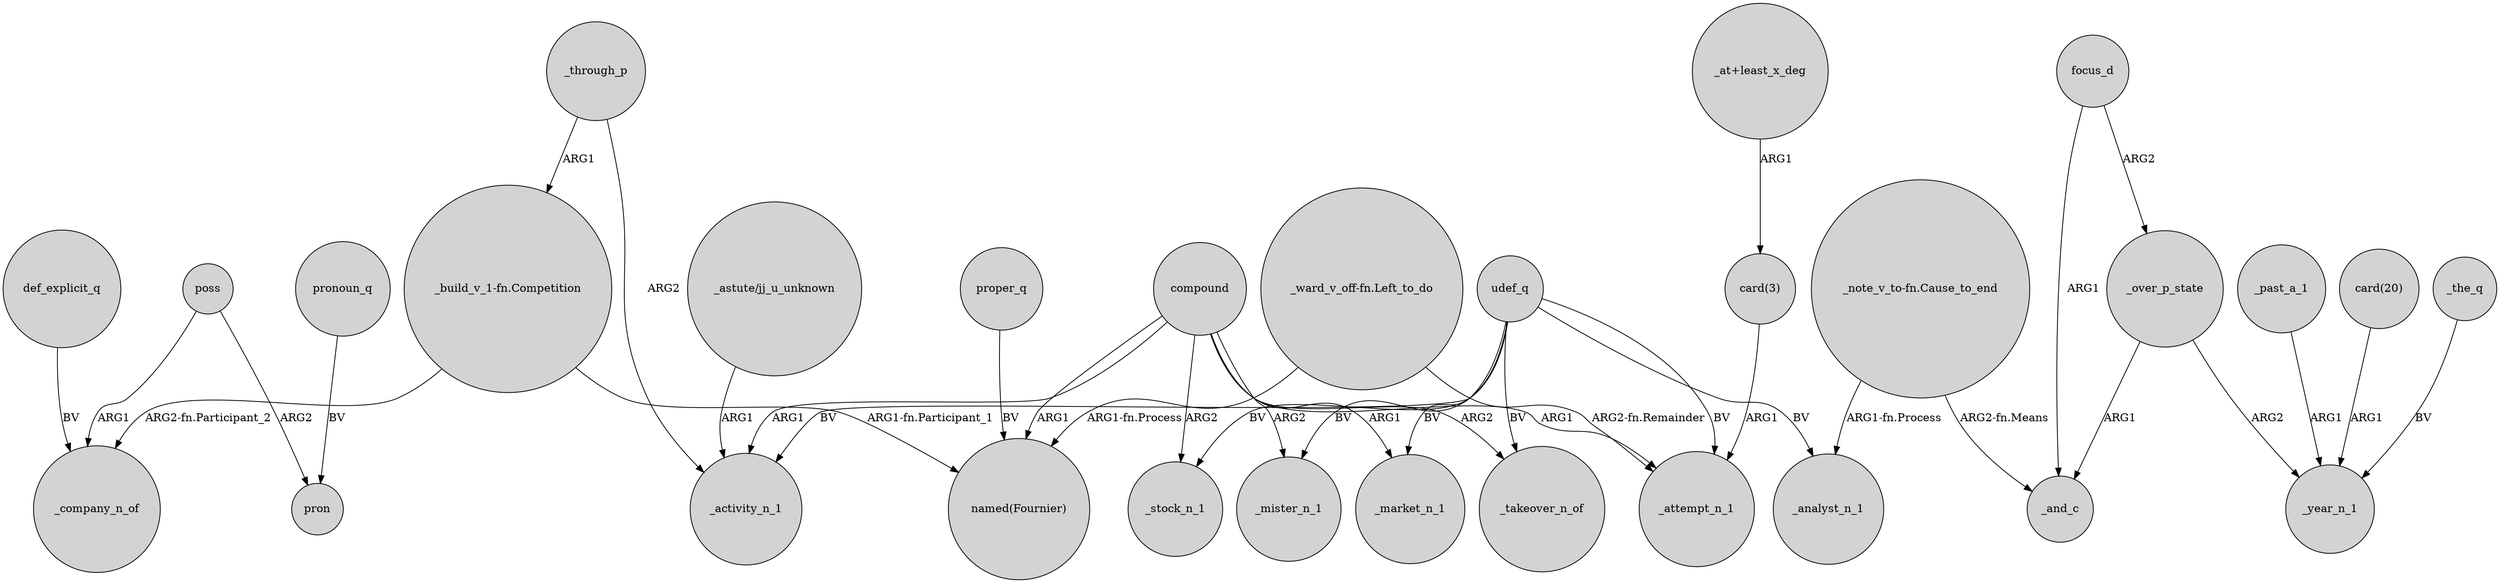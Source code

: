 digraph {
	node [shape=circle style=filled]
	udef_q -> _market_n_1 [label=BV]
	compound -> _mister_n_1 [label=ARG2]
	proper_q -> "named(Fournier)" [label=BV]
	"_note_v_to-fn.Cause_to_end" -> _analyst_n_1 [label="ARG1-fn.Process"]
	_over_p_state -> _and_c [label=ARG1]
	compound -> "named(Fournier)" [label=ARG1]
	udef_q -> _analyst_n_1 [label=BV]
	compound -> _attempt_n_1 [label=ARG1]
	_through_p -> "_build_v_1-fn.Competition" [label=ARG1]
	udef_q -> _mister_n_1 [label=BV]
	"_note_v_to-fn.Cause_to_end" -> _and_c [label="ARG2-fn.Means"]
	pronoun_q -> pron [label=BV]
	udef_q -> _takeover_n_of [label=BV]
	poss -> pron [label=ARG2]
	udef_q -> _stock_n_1 [label=BV]
	"_build_v_1-fn.Competition" -> _company_n_of [label="ARG2-fn.Participant_2"]
	"card(20)" -> _year_n_1 [label=ARG1]
	_the_q -> _year_n_1 [label=BV]
	_through_p -> _activity_n_1 [label=ARG2]
	compound -> _stock_n_1 [label=ARG2]
	compound -> _activity_n_1 [label=ARG1]
	focus_d -> _and_c [label=ARG1]
	"_ward_v_off-fn.Left_to_do" -> _attempt_n_1 [label="ARG2-fn.Remainder"]
	"_astute/jj_u_unknown" -> _activity_n_1 [label=ARG1]
	"_build_v_1-fn.Competition" -> "named(Fournier)" [label="ARG1-fn.Participant_1"]
	_past_a_1 -> _year_n_1 [label=ARG1]
	"_ward_v_off-fn.Left_to_do" -> "named(Fournier)" [label="ARG1-fn.Process"]
	poss -> _company_n_of [label=ARG1]
	"_at+least_x_deg" -> "card(3)" [label=ARG1]
	compound -> _takeover_n_of [label=ARG2]
	def_explicit_q -> _company_n_of [label=BV]
	_over_p_state -> _year_n_1 [label=ARG2]
	compound -> _market_n_1 [label=ARG1]
	udef_q -> _activity_n_1 [label=BV]
	"card(3)" -> _attempt_n_1 [label=ARG1]
	udef_q -> _attempt_n_1 [label=BV]
	focus_d -> _over_p_state [label=ARG2]
}
